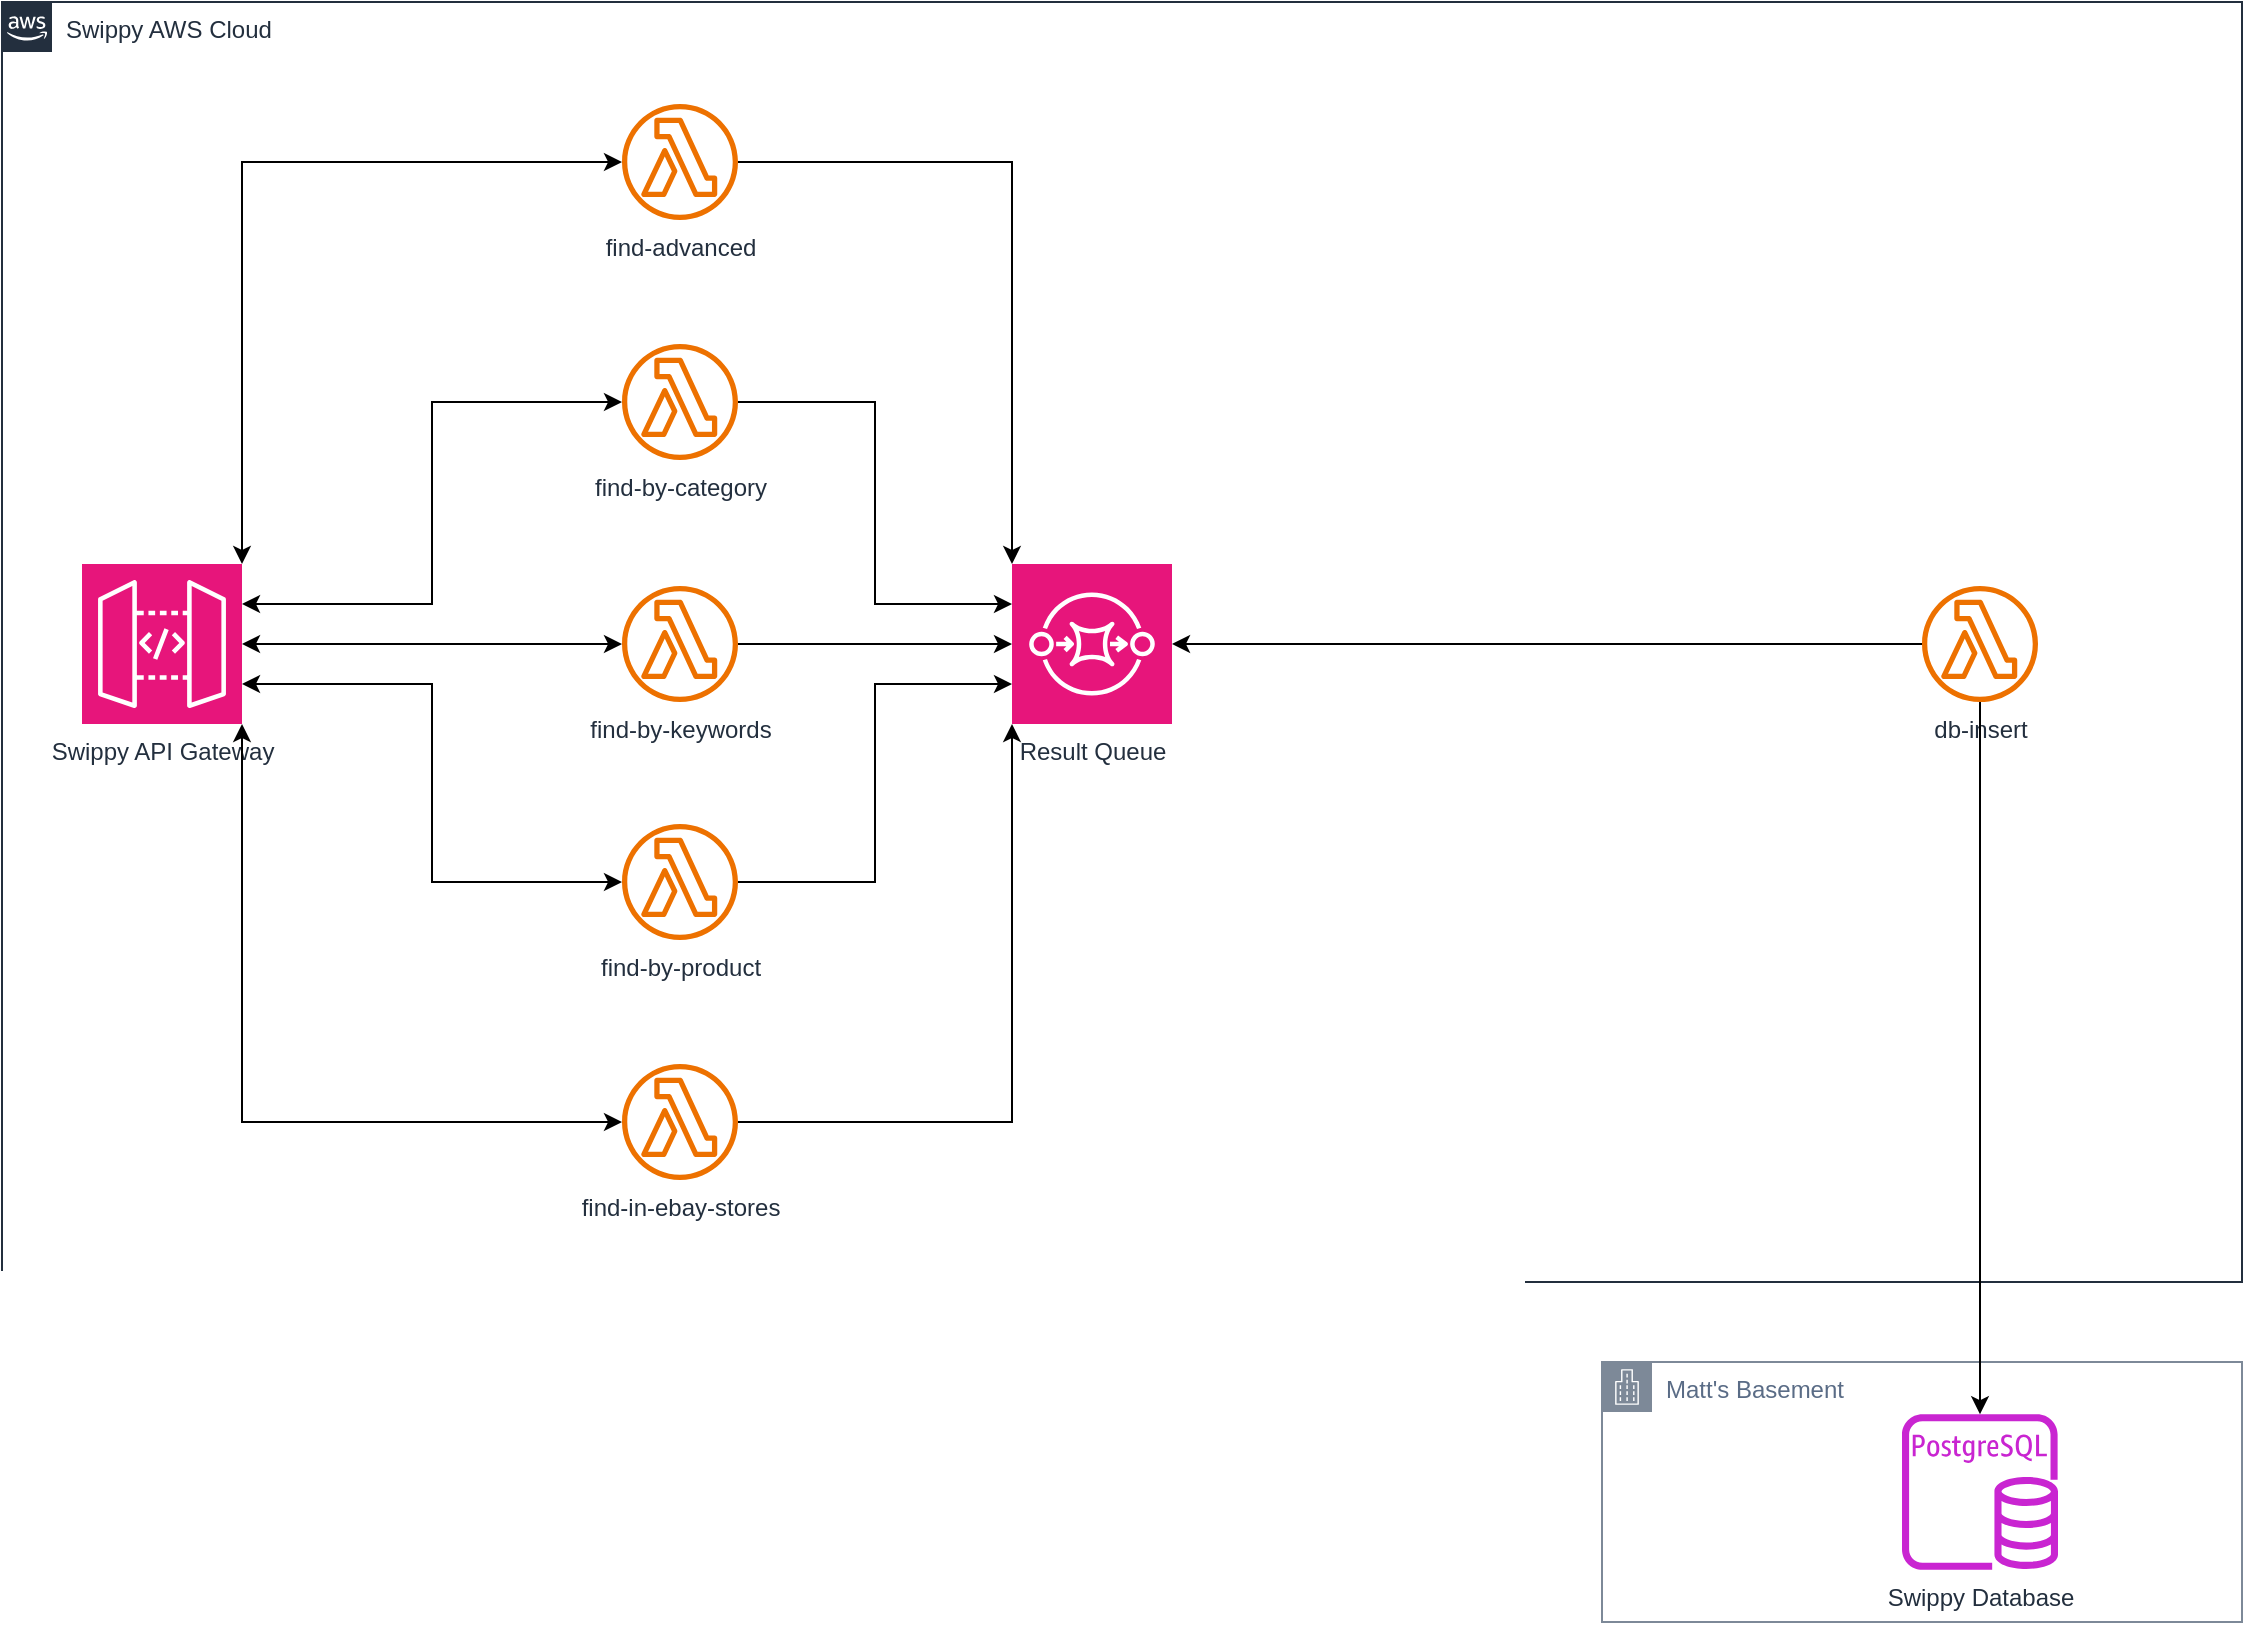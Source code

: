 <mxfile version="22.1.4" type="device">
  <diagram id="Ht1M8jgEwFfnCIfOTk4-" name="Page-1">
    <mxGraphModel dx="1383" dy="771" grid="1" gridSize="10" guides="1" tooltips="1" connect="1" arrows="1" fold="1" page="1" pageScale="1" pageWidth="1169" pageHeight="827" math="0" shadow="0">
      <root>
        <mxCell id="0" />
        <mxCell id="1" parent="0" />
        <mxCell id="UEzPUAAOIrF-is8g5C7q-74" value="Swippy AWS Cloud" style="points=[[0,0],[0.25,0],[0.5,0],[0.75,0],[1,0],[1,0.25],[1,0.5],[1,0.75],[1,1],[0.75,1],[0.5,1],[0.25,1],[0,1],[0,0.75],[0,0.5],[0,0.25]];outlineConnect=0;gradientColor=none;html=1;whiteSpace=wrap;fontSize=12;fontStyle=0;shape=mxgraph.aws4.group;grIcon=mxgraph.aws4.group_aws_cloud_alt;strokeColor=#232F3E;fillColor=none;verticalAlign=top;align=left;spacingLeft=30;fontColor=#232F3E;dashed=0;labelBackgroundColor=#ffffff;container=1;pointerEvents=0;collapsible=0;recursiveResize=0;" parent="1" vertex="1">
          <mxGeometry x="40" width="1120" height="640" as="geometry" />
        </mxCell>
        <mxCell id="KWtaa2zTrmVgfw0MSQl9-2" value="&lt;div&gt;Swippy API Gateway&lt;/div&gt;" style="sketch=0;points=[[0,0,0],[0.25,0,0],[0.5,0,0],[0.75,0,0],[1,0,0],[0,1,0],[0.25,1,0],[0.5,1,0],[0.75,1,0],[1,1,0],[0,0.25,0],[0,0.5,0],[0,0.75,0],[1,0.25,0],[1,0.5,0],[1,0.75,0]];outlineConnect=0;fontColor=#232F3E;fillColor=#E7157B;strokeColor=#ffffff;dashed=0;verticalLabelPosition=bottom;verticalAlign=top;align=center;html=1;fontSize=12;fontStyle=0;aspect=fixed;shape=mxgraph.aws4.resourceIcon;resIcon=mxgraph.aws4.api_gateway;" vertex="1" parent="UEzPUAAOIrF-is8g5C7q-74">
          <mxGeometry x="40" y="281" width="80" height="80" as="geometry" />
        </mxCell>
        <mxCell id="KWtaa2zTrmVgfw0MSQl9-10" value="" style="edgeStyle=orthogonalEdgeStyle;rounded=0;orthogonalLoop=1;jettySize=auto;html=1;entryX=0;entryY=0;entryDx=0;entryDy=0;entryPerimeter=0;" edge="1" parent="UEzPUAAOIrF-is8g5C7q-74" source="KWtaa2zTrmVgfw0MSQl9-3" target="KWtaa2zTrmVgfw0MSQl9-8">
          <mxGeometry relative="1" as="geometry">
            <mxPoint x="437" y="80" as="targetPoint" />
          </mxGeometry>
        </mxCell>
        <mxCell id="KWtaa2zTrmVgfw0MSQl9-26" value="" style="rounded=0;orthogonalLoop=1;jettySize=auto;html=1;entryX=1;entryY=0;entryDx=0;entryDy=0;entryPerimeter=0;edgeStyle=orthogonalEdgeStyle;startArrow=classic;startFill=1;" edge="1" parent="UEzPUAAOIrF-is8g5C7q-74" source="KWtaa2zTrmVgfw0MSQl9-3" target="KWtaa2zTrmVgfw0MSQl9-2">
          <mxGeometry relative="1" as="geometry">
            <mxPoint x="241" y="80" as="targetPoint" />
          </mxGeometry>
        </mxCell>
        <mxCell id="KWtaa2zTrmVgfw0MSQl9-3" value="find-advanced" style="sketch=0;outlineConnect=0;fontColor=#232F3E;gradientColor=none;fillColor=#ED7100;strokeColor=none;dashed=0;verticalLabelPosition=bottom;verticalAlign=top;align=center;html=1;fontSize=12;fontStyle=0;aspect=fixed;pointerEvents=1;shape=mxgraph.aws4.lambda_function;" vertex="1" parent="UEzPUAAOIrF-is8g5C7q-74">
          <mxGeometry x="310" y="51" width="58" height="58" as="geometry" />
        </mxCell>
        <mxCell id="KWtaa2zTrmVgfw0MSQl9-12" value="" style="edgeStyle=orthogonalEdgeStyle;rounded=0;orthogonalLoop=1;jettySize=auto;html=1;entryX=0;entryY=0.25;entryDx=0;entryDy=0;entryPerimeter=0;" edge="1" parent="UEzPUAAOIrF-is8g5C7q-74" source="KWtaa2zTrmVgfw0MSQl9-4" target="KWtaa2zTrmVgfw0MSQl9-8">
          <mxGeometry relative="1" as="geometry">
            <mxPoint x="437" y="200" as="targetPoint" />
          </mxGeometry>
        </mxCell>
        <mxCell id="KWtaa2zTrmVgfw0MSQl9-29" value="" style="edgeStyle=orthogonalEdgeStyle;rounded=0;orthogonalLoop=1;jettySize=auto;html=1;entryX=1;entryY=0.25;entryDx=0;entryDy=0;entryPerimeter=0;startArrow=classic;startFill=1;" edge="1" parent="UEzPUAAOIrF-is8g5C7q-74" source="KWtaa2zTrmVgfw0MSQl9-4" target="KWtaa2zTrmVgfw0MSQl9-2">
          <mxGeometry relative="1" as="geometry">
            <mxPoint x="241" y="200" as="targetPoint" />
          </mxGeometry>
        </mxCell>
        <mxCell id="KWtaa2zTrmVgfw0MSQl9-4" value="find-by-category" style="sketch=0;outlineConnect=0;fontColor=#232F3E;gradientColor=none;fillColor=#ED7100;strokeColor=none;dashed=0;verticalLabelPosition=bottom;verticalAlign=top;align=center;html=1;fontSize=12;fontStyle=0;aspect=fixed;pointerEvents=1;shape=mxgraph.aws4.lambda_function;" vertex="1" parent="UEzPUAAOIrF-is8g5C7q-74">
          <mxGeometry x="310" y="171" width="58" height="58" as="geometry" />
        </mxCell>
        <mxCell id="KWtaa2zTrmVgfw0MSQl9-14" value="" style="edgeStyle=orthogonalEdgeStyle;rounded=0;orthogonalLoop=1;jettySize=auto;html=1;entryX=0;entryY=0.5;entryDx=0;entryDy=0;entryPerimeter=0;" edge="1" parent="UEzPUAAOIrF-is8g5C7q-74" source="KWtaa2zTrmVgfw0MSQl9-5" target="KWtaa2zTrmVgfw0MSQl9-8">
          <mxGeometry relative="1" as="geometry">
            <mxPoint x="437" y="321" as="targetPoint" />
          </mxGeometry>
        </mxCell>
        <mxCell id="KWtaa2zTrmVgfw0MSQl9-31" value="" style="edgeStyle=orthogonalEdgeStyle;rounded=0;orthogonalLoop=1;jettySize=auto;html=1;entryX=1;entryY=0.5;entryDx=0;entryDy=0;entryPerimeter=0;startArrow=classic;startFill=1;" edge="1" parent="UEzPUAAOIrF-is8g5C7q-74" source="KWtaa2zTrmVgfw0MSQl9-5" target="KWtaa2zTrmVgfw0MSQl9-2">
          <mxGeometry relative="1" as="geometry">
            <mxPoint x="241" y="321" as="targetPoint" />
          </mxGeometry>
        </mxCell>
        <mxCell id="KWtaa2zTrmVgfw0MSQl9-5" value="find-by-keywords" style="sketch=0;outlineConnect=0;fontColor=#232F3E;gradientColor=none;fillColor=#ED7100;strokeColor=none;dashed=0;verticalLabelPosition=bottom;verticalAlign=top;align=center;html=1;fontSize=12;fontStyle=0;aspect=fixed;pointerEvents=1;shape=mxgraph.aws4.lambda_function;" vertex="1" parent="UEzPUAAOIrF-is8g5C7q-74">
          <mxGeometry x="310" y="292" width="58" height="58" as="geometry" />
        </mxCell>
        <mxCell id="KWtaa2zTrmVgfw0MSQl9-16" value="" style="edgeStyle=orthogonalEdgeStyle;rounded=0;orthogonalLoop=1;jettySize=auto;html=1;entryX=0;entryY=0.75;entryDx=0;entryDy=0;entryPerimeter=0;" edge="1" parent="UEzPUAAOIrF-is8g5C7q-74" source="KWtaa2zTrmVgfw0MSQl9-6" target="KWtaa2zTrmVgfw0MSQl9-8">
          <mxGeometry relative="1" as="geometry">
            <mxPoint x="437" y="440" as="targetPoint" />
          </mxGeometry>
        </mxCell>
        <mxCell id="KWtaa2zTrmVgfw0MSQl9-33" value="" style="edgeStyle=orthogonalEdgeStyle;rounded=0;orthogonalLoop=1;jettySize=auto;html=1;entryX=1;entryY=0.75;entryDx=0;entryDy=0;entryPerimeter=0;startArrow=classic;startFill=1;" edge="1" parent="UEzPUAAOIrF-is8g5C7q-74" source="KWtaa2zTrmVgfw0MSQl9-6" target="KWtaa2zTrmVgfw0MSQl9-2">
          <mxGeometry relative="1" as="geometry">
            <mxPoint x="241" y="440" as="targetPoint" />
          </mxGeometry>
        </mxCell>
        <mxCell id="KWtaa2zTrmVgfw0MSQl9-6" value="find-by-product" style="sketch=0;outlineConnect=0;fontColor=#232F3E;gradientColor=none;fillColor=#ED7100;strokeColor=none;dashed=0;verticalLabelPosition=bottom;verticalAlign=top;align=center;html=1;fontSize=12;fontStyle=0;aspect=fixed;pointerEvents=1;shape=mxgraph.aws4.lambda_function;" vertex="1" parent="UEzPUAAOIrF-is8g5C7q-74">
          <mxGeometry x="310" y="411" width="58" height="58" as="geometry" />
        </mxCell>
        <mxCell id="KWtaa2zTrmVgfw0MSQl9-18" value="" style="edgeStyle=orthogonalEdgeStyle;rounded=0;orthogonalLoop=1;jettySize=auto;html=1;entryX=0;entryY=1;entryDx=0;entryDy=0;entryPerimeter=0;" edge="1" parent="UEzPUAAOIrF-is8g5C7q-74" source="KWtaa2zTrmVgfw0MSQl9-7" target="KWtaa2zTrmVgfw0MSQl9-8">
          <mxGeometry relative="1" as="geometry">
            <mxPoint x="437" y="560" as="targetPoint" />
          </mxGeometry>
        </mxCell>
        <mxCell id="KWtaa2zTrmVgfw0MSQl9-35" value="" style="edgeStyle=orthogonalEdgeStyle;rounded=0;orthogonalLoop=1;jettySize=auto;html=1;entryX=1;entryY=1;entryDx=0;entryDy=0;entryPerimeter=0;startArrow=classic;startFill=1;" edge="1" parent="UEzPUAAOIrF-is8g5C7q-74" source="KWtaa2zTrmVgfw0MSQl9-7" target="KWtaa2zTrmVgfw0MSQl9-2">
          <mxGeometry relative="1" as="geometry">
            <mxPoint x="241" y="560" as="targetPoint" />
          </mxGeometry>
        </mxCell>
        <mxCell id="KWtaa2zTrmVgfw0MSQl9-7" value="find-in-ebay-stores" style="sketch=0;outlineConnect=0;fontColor=#232F3E;gradientColor=none;fillColor=#ED7100;strokeColor=none;dashed=0;verticalLabelPosition=bottom;verticalAlign=top;align=center;html=1;fontSize=12;fontStyle=0;aspect=fixed;pointerEvents=1;shape=mxgraph.aws4.lambda_function;" vertex="1" parent="UEzPUAAOIrF-is8g5C7q-74">
          <mxGeometry x="310" y="531" width="58" height="58" as="geometry" />
        </mxCell>
        <mxCell id="KWtaa2zTrmVgfw0MSQl9-8" value="Result Queue" style="sketch=0;points=[[0,0,0],[0.25,0,0],[0.5,0,0],[0.75,0,0],[1,0,0],[0,1,0],[0.25,1,0],[0.5,1,0],[0.75,1,0],[1,1,0],[0,0.25,0],[0,0.5,0],[0,0.75,0],[1,0.25,0],[1,0.5,0],[1,0.75,0]];outlineConnect=0;fontColor=#232F3E;fillColor=#E7157B;strokeColor=#ffffff;dashed=0;verticalLabelPosition=bottom;verticalAlign=top;align=center;html=1;fontSize=12;fontStyle=0;aspect=fixed;shape=mxgraph.aws4.resourceIcon;resIcon=mxgraph.aws4.sqs;labelPosition=center;" vertex="1" parent="UEzPUAAOIrF-is8g5C7q-74">
          <mxGeometry x="505" y="281" width="80" height="80" as="geometry" />
        </mxCell>
        <mxCell id="KWtaa2zTrmVgfw0MSQl9-38" value="" style="edgeStyle=orthogonalEdgeStyle;rounded=0;orthogonalLoop=1;jettySize=auto;html=1;entryX=1;entryY=0.5;entryDx=0;entryDy=0;entryPerimeter=0;" edge="1" parent="UEzPUAAOIrF-is8g5C7q-74" source="KWtaa2zTrmVgfw0MSQl9-36" target="KWtaa2zTrmVgfw0MSQl9-8">
          <mxGeometry relative="1" as="geometry">
            <mxPoint x="891" y="320" as="targetPoint" />
          </mxGeometry>
        </mxCell>
        <mxCell id="KWtaa2zTrmVgfw0MSQl9-36" value="db-insert" style="sketch=0;outlineConnect=0;fontColor=#232F3E;gradientColor=none;fillColor=#ED7100;strokeColor=none;dashed=0;verticalLabelPosition=bottom;verticalAlign=top;align=center;html=1;fontSize=12;fontStyle=0;aspect=fixed;pointerEvents=1;shape=mxgraph.aws4.lambda_function;labelPosition=center;" vertex="1" parent="UEzPUAAOIrF-is8g5C7q-74">
          <mxGeometry x="960" y="292" width="58" height="58" as="geometry" />
        </mxCell>
        <mxCell id="KWtaa2zTrmVgfw0MSQl9-40" value="Matt&#39;s Basement" style="points=[[0,0],[0.25,0],[0.5,0],[0.75,0],[1,0],[1,0.25],[1,0.5],[1,0.75],[1,1],[0.75,1],[0.5,1],[0.25,1],[0,1],[0,0.75],[0,0.5],[0,0.25]];outlineConnect=0;gradientColor=none;html=1;whiteSpace=wrap;fontSize=12;fontStyle=0;container=1;pointerEvents=0;collapsible=0;recursiveResize=0;shape=mxgraph.aws4.group;grIcon=mxgraph.aws4.group_corporate_data_center;strokeColor=#7D8998;fillColor=none;verticalAlign=top;align=left;spacingLeft=30;fontColor=#5A6C86;dashed=0;" vertex="1" parent="1">
          <mxGeometry x="840" y="680" width="320" height="130" as="geometry" />
        </mxCell>
        <mxCell id="KWtaa2zTrmVgfw0MSQl9-41" value="Swippy Database" style="sketch=0;outlineConnect=0;fontColor=#232F3E;gradientColor=none;fillColor=#C925D1;strokeColor=none;dashed=0;verticalLabelPosition=bottom;verticalAlign=top;align=center;html=1;fontSize=12;fontStyle=0;aspect=fixed;pointerEvents=1;shape=mxgraph.aws4.rds_postgresql_instance;" vertex="1" parent="KWtaa2zTrmVgfw0MSQl9-40">
          <mxGeometry x="150" y="26" width="78" height="78" as="geometry" />
        </mxCell>
        <mxCell id="KWtaa2zTrmVgfw0MSQl9-43" value="" style="edgeStyle=orthogonalEdgeStyle;rounded=0;orthogonalLoop=1;jettySize=auto;html=1;" edge="1" parent="1" source="KWtaa2zTrmVgfw0MSQl9-36" target="KWtaa2zTrmVgfw0MSQl9-41">
          <mxGeometry relative="1" as="geometry">
            <mxPoint x="1029" y="429" as="targetPoint" />
          </mxGeometry>
        </mxCell>
      </root>
    </mxGraphModel>
  </diagram>
</mxfile>
